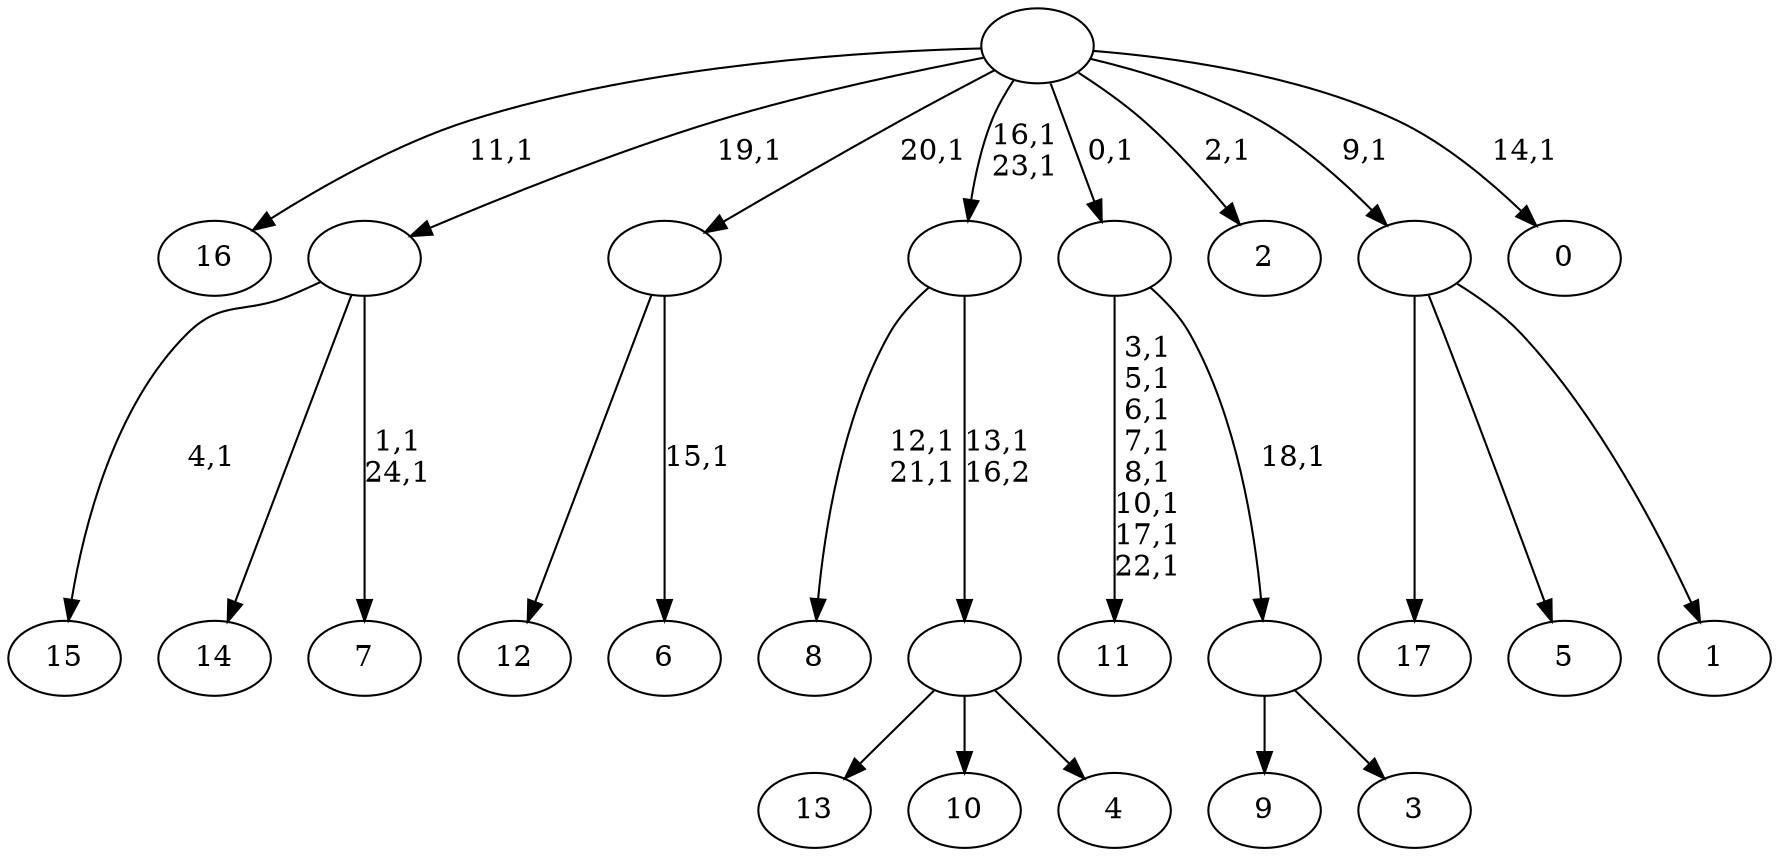 digraph T {
	43 [label="17"]
	42 [label="16"]
	40 [label="15"]
	38 [label="14"]
	37 [label="13"]
	36 [label="12"]
	35 [label="11"]
	26 [label="10"]
	25 [label="9"]
	24 [label="8"]
	21 [label="7"]
	18 [label=""]
	17 [label="6"]
	15 [label=""]
	14 [label="5"]
	13 [label="4"]
	12 [label=""]
	11 [label=""]
	9 [label="3"]
	8 [label=""]
	7 [label=""]
	6 [label="2"]
	4 [label="1"]
	3 [label=""]
	2 [label="0"]
	0 [label=""]
	18 -> 21 [label="1,1\n24,1"]
	18 -> 40 [label="4,1"]
	18 -> 38 [label=""]
	15 -> 17 [label="15,1"]
	15 -> 36 [label=""]
	12 -> 37 [label=""]
	12 -> 26 [label=""]
	12 -> 13 [label=""]
	11 -> 24 [label="12,1\n21,1"]
	11 -> 12 [label="13,1\n16,2"]
	8 -> 25 [label=""]
	8 -> 9 [label=""]
	7 -> 35 [label="3,1\n5,1\n6,1\n7,1\n8,1\n10,1\n17,1\n22,1"]
	7 -> 8 [label="18,1"]
	3 -> 43 [label=""]
	3 -> 14 [label=""]
	3 -> 4 [label=""]
	0 -> 2 [label="14,1"]
	0 -> 6 [label="2,1"]
	0 -> 11 [label="16,1\n23,1"]
	0 -> 42 [label="11,1"]
	0 -> 18 [label="19,1"]
	0 -> 15 [label="20,1"]
	0 -> 7 [label="0,1"]
	0 -> 3 [label="9,1"]
}

